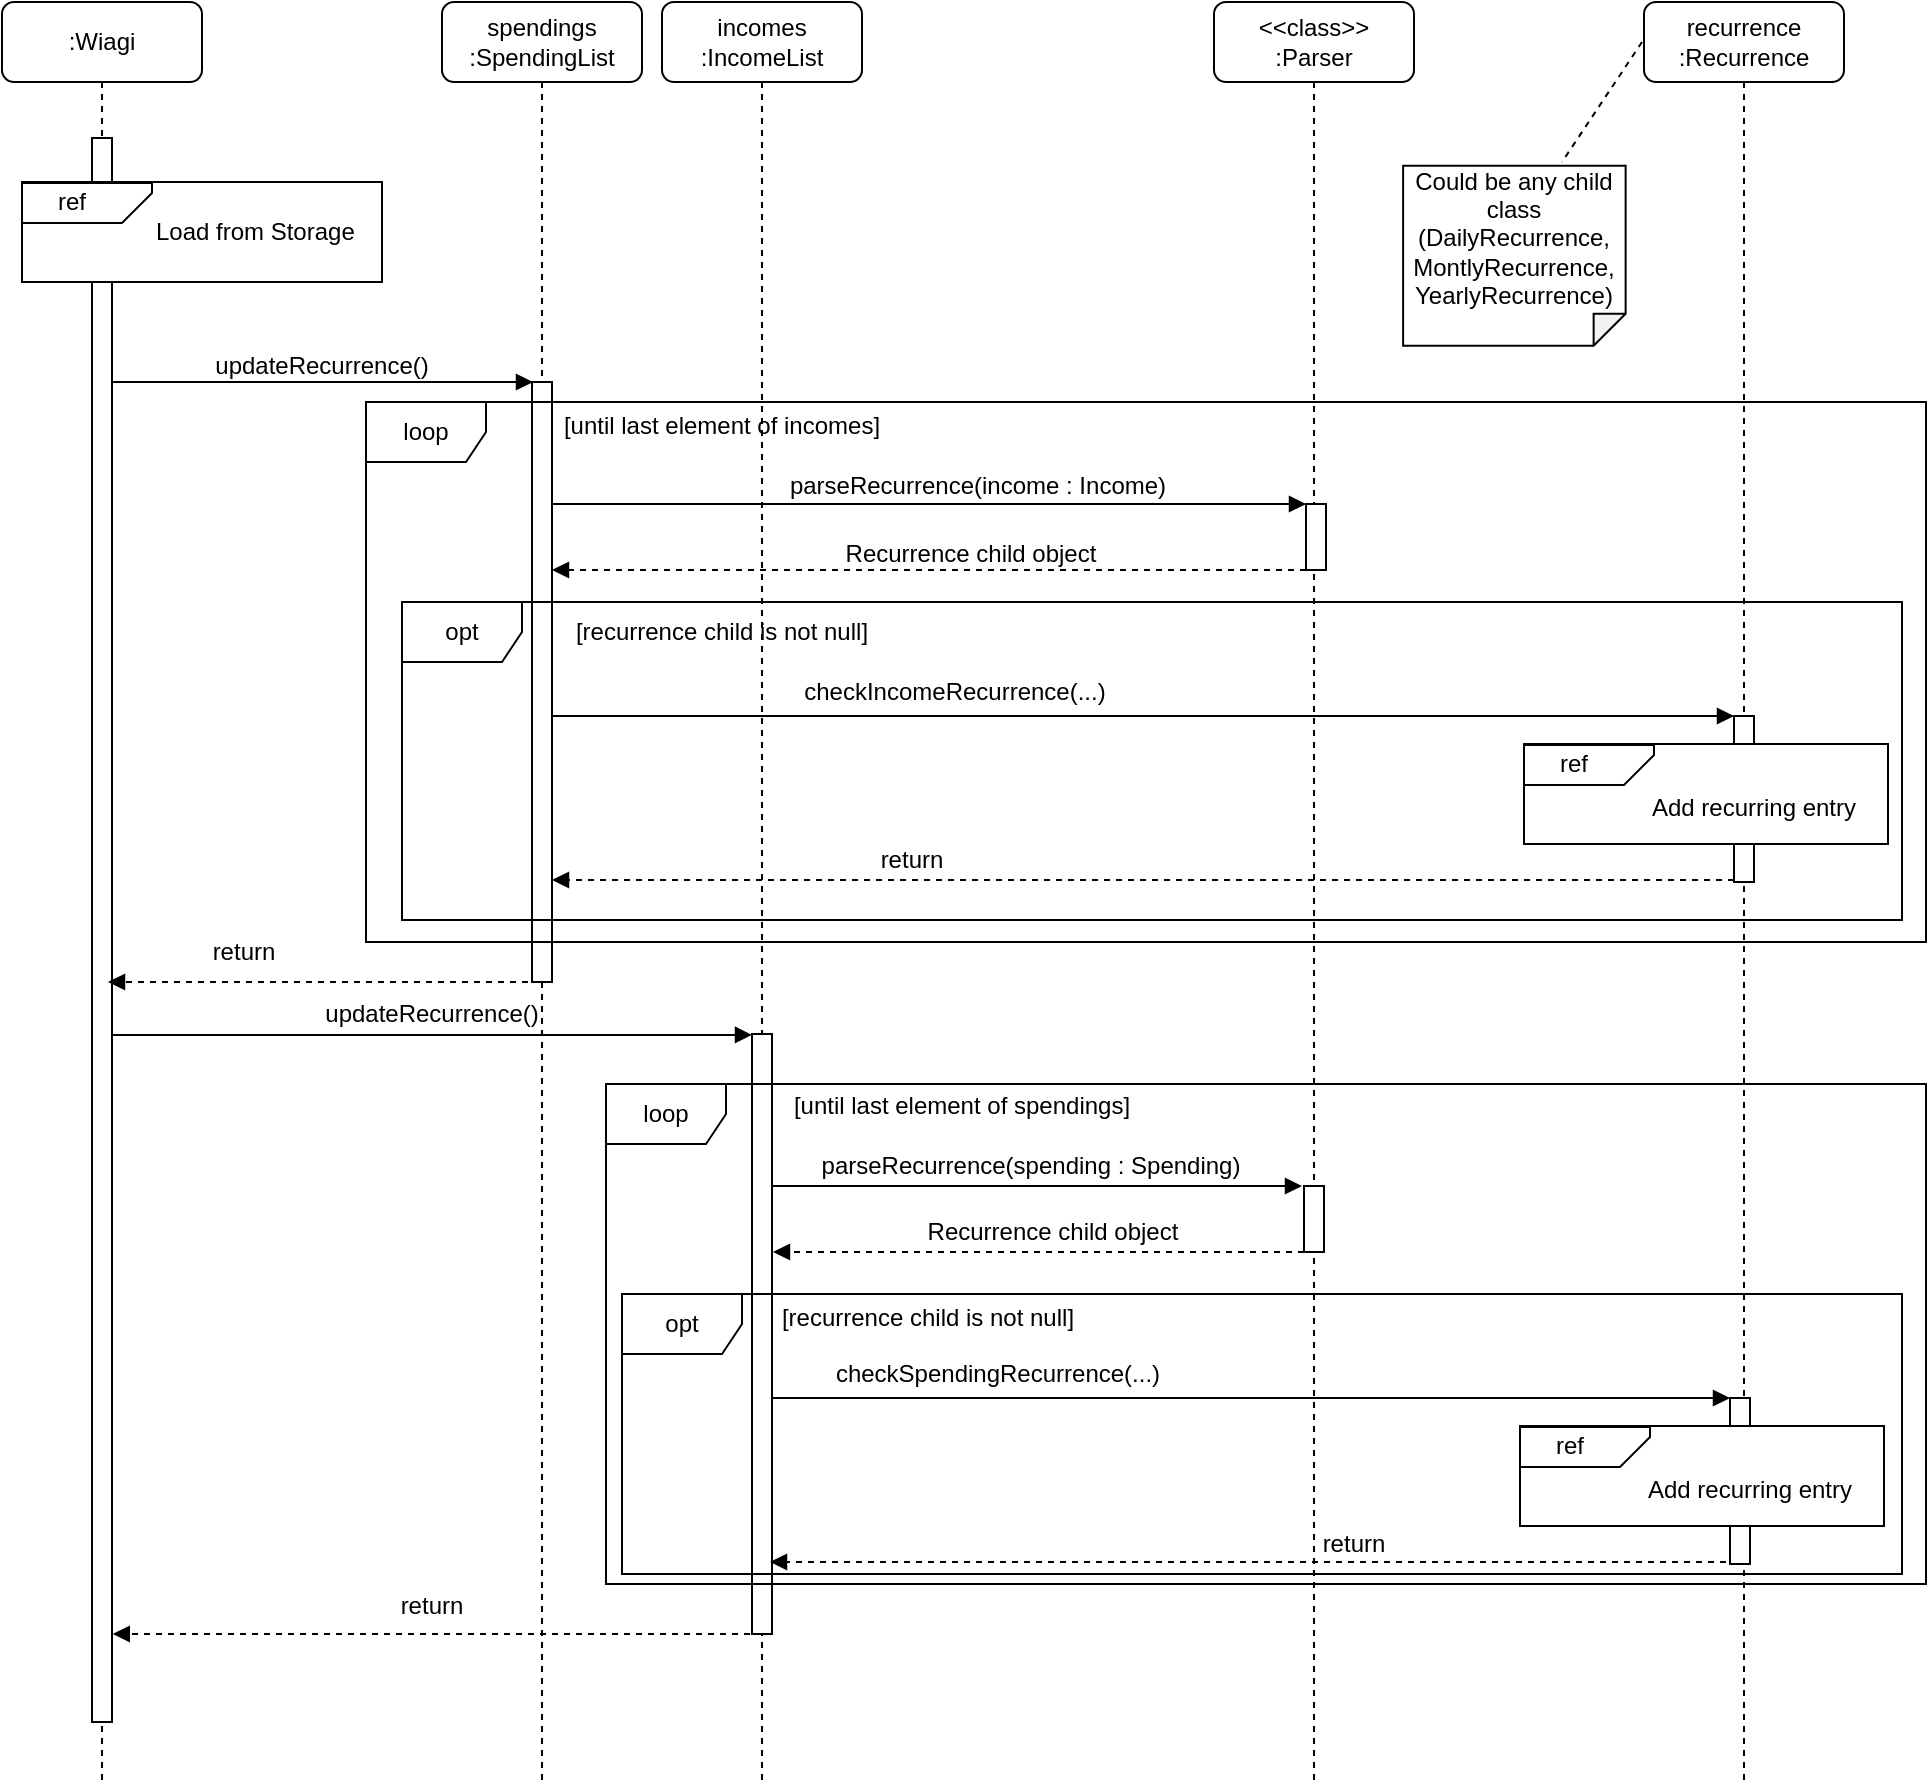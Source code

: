 <mxGraphModel dx="1360" dy="916" grid="1" gridSize="10" guides="1" tooltips="1" connect="1" arrows="1" fold="1" page="1" pageScale="1" pageWidth="827" pageHeight="1169" math="0" shadow="0">
  <root>
    <mxCell id="0" />
    <mxCell id="1" parent="0" />
    <mxCell id="8kUsYUT2bKm_VSwphkvY-1" value="incomes :IncomeList" style="shape=umlLifeline;rounded=1;perimeter=lifelinePerimeter;whiteSpace=wrap;html=1;container=0;dropTarget=0;collapsible=0;recursiveResize=0;outlineConnect=0;portConstraint=eastwest;newEdgeStyle={&quot;edgeStyle&quot;:&quot;elbowEdgeStyle&quot;,&quot;elbow&quot;:&quot;vertical&quot;,&quot;curved&quot;:0,&quot;rounded&quot;:0};" vertex="1" parent="1">
      <mxGeometry x="370" y="40" width="100" height="890" as="geometry" />
    </mxCell>
    <mxCell id="8kUsYUT2bKm_VSwphkvY-2" value="" style="html=1;points=[];perimeter=orthogonalPerimeter;outlineConnect=0;targetShapes=umlLifeline;portConstraint=eastwest;newEdgeStyle={&quot;edgeStyle&quot;:&quot;elbowEdgeStyle&quot;,&quot;elbow&quot;:&quot;vertical&quot;,&quot;curved&quot;:0,&quot;rounded&quot;:0};" vertex="1" parent="1">
      <mxGeometry x="415" y="556" width="10" height="300" as="geometry" />
    </mxCell>
    <mxCell id="8kUsYUT2bKm_VSwphkvY-4" value="spendings :SpendingList" style="shape=umlLifeline;rounded=1;perimeter=lifelinePerimeter;whiteSpace=wrap;html=1;container=0;dropTarget=0;collapsible=0;recursiveResize=0;outlineConnect=0;portConstraint=eastwest;newEdgeStyle={&quot;edgeStyle&quot;:&quot;elbowEdgeStyle&quot;,&quot;elbow&quot;:&quot;vertical&quot;,&quot;curved&quot;:0,&quot;rounded&quot;:0};" vertex="1" parent="1">
      <mxGeometry x="260" y="40" width="100" height="890" as="geometry" />
    </mxCell>
    <mxCell id="8kUsYUT2bKm_VSwphkvY-5" value=":Wiagi" style="shape=umlLifeline;rounded=1;perimeter=lifelinePerimeter;whiteSpace=wrap;html=1;container=0;dropTarget=0;collapsible=0;recursiveResize=0;outlineConnect=0;portConstraint=eastwest;newEdgeStyle={&quot;edgeStyle&quot;:&quot;elbowEdgeStyle&quot;,&quot;elbow&quot;:&quot;vertical&quot;,&quot;curved&quot;:0,&quot;rounded&quot;:0};" vertex="1" parent="1">
      <mxGeometry x="40" y="40" width="100" height="890" as="geometry" />
    </mxCell>
    <mxCell id="8kUsYUT2bKm_VSwphkvY-6" value="" style="html=1;points=[];perimeter=orthogonalPerimeter;outlineConnect=0;targetShapes=umlLifeline;portConstraint=eastwest;newEdgeStyle={&quot;edgeStyle&quot;:&quot;elbowEdgeStyle&quot;,&quot;elbow&quot;:&quot;vertical&quot;,&quot;curved&quot;:0,&quot;rounded&quot;:0};" vertex="1" parent="8kUsYUT2bKm_VSwphkvY-5">
      <mxGeometry x="45" y="68" width="10" height="792" as="geometry" />
    </mxCell>
    <mxCell id="8kUsYUT2bKm_VSwphkvY-7" value="&amp;nbsp; &amp;nbsp; &amp;nbsp; &amp;nbsp; &amp;nbsp; &amp;nbsp; &amp;nbsp; &amp;nbsp; Load from Storage" style="rounded=0;whiteSpace=wrap;html=1;" vertex="1" parent="1">
      <mxGeometry x="50" y="130" width="180" height="50" as="geometry" />
    </mxCell>
    <mxCell id="8kUsYUT2bKm_VSwphkvY-8" value="" style="shape=card;whiteSpace=wrap;html=1;rotation=90;size=15;flipV=0;flipH=1;" vertex="1" parent="1">
      <mxGeometry x="72.5" y="108" width="20" height="65" as="geometry" />
    </mxCell>
    <mxCell id="8kUsYUT2bKm_VSwphkvY-9" value="ref" style="text;html=1;align=center;verticalAlign=middle;whiteSpace=wrap;rounded=0;" vertex="1" parent="1">
      <mxGeometry x="57" y="130" width="36" height="20" as="geometry" />
    </mxCell>
    <mxCell id="8kUsYUT2bKm_VSwphkvY-10" value="" style="endArrow=block;html=1;rounded=0;endFill=1;" edge="1" parent="1" source="8kUsYUT2bKm_VSwphkvY-6">
      <mxGeometry width="50" height="50" relative="1" as="geometry">
        <mxPoint x="100" y="230" as="sourcePoint" />
        <mxPoint x="305.5" y="230" as="targetPoint" />
      </mxGeometry>
    </mxCell>
    <mxCell id="8kUsYUT2bKm_VSwphkvY-11" value="" style="html=1;points=[];perimeter=orthogonalPerimeter;outlineConnect=0;targetShapes=umlLifeline;portConstraint=eastwest;newEdgeStyle={&quot;edgeStyle&quot;:&quot;elbowEdgeStyle&quot;,&quot;elbow&quot;:&quot;vertical&quot;,&quot;curved&quot;:0,&quot;rounded&quot;:0};" vertex="1" parent="1">
      <mxGeometry x="305" y="230" width="10" height="300" as="geometry" />
    </mxCell>
    <mxCell id="8kUsYUT2bKm_VSwphkvY-12" value="updateRecurrence()" style="text;html=1;align=center;verticalAlign=middle;whiteSpace=wrap;rounded=0;" vertex="1" parent="1">
      <mxGeometry x="170" y="207" width="60" height="30" as="geometry" />
    </mxCell>
    <mxCell id="8kUsYUT2bKm_VSwphkvY-13" value="&amp;lt;&amp;lt;class&amp;gt;&amp;gt;&lt;br&gt;:Parser" style="shape=umlLifeline;rounded=1;perimeter=lifelinePerimeter;whiteSpace=wrap;html=1;container=0;dropTarget=0;collapsible=0;recursiveResize=0;outlineConnect=0;portConstraint=eastwest;newEdgeStyle={&quot;edgeStyle&quot;:&quot;elbowEdgeStyle&quot;,&quot;elbow&quot;:&quot;vertical&quot;,&quot;curved&quot;:0,&quot;rounded&quot;:0};" vertex="1" parent="1">
      <mxGeometry x="646" y="40" width="100" height="890" as="geometry" />
    </mxCell>
    <mxCell id="8kUsYUT2bKm_VSwphkvY-14" value="recurrence :Recurrence&lt;span style=&quot;color: rgba(0, 0, 0, 0); font-family: monospace; font-size: 0px; text-align: start; text-wrap-mode: nowrap;&quot;&gt;%3CmxGraphModel%3E%3Croot%3E%3CmxCell%20id%3D%220%22%2F%3E%3CmxCell%20id%3D%221%22%20parent%3D%220%22%2F%3E%3CmxCell%20id%3D%222%22%20value%3D%22%26amp%3Blt%3B%26amp%3Blt%3Bclass%26amp%3Bgt%3B%26amp%3Bgt%3B%26lt%3Bbr%26gt%3B%3AParser%22%20style%3D%22shape%3DumlLifeline%3Bperimeter%3DlifelinePerimeter%3BwhiteSpace%3Dwrap%3Bhtml%3D1%3Bcontainer%3D0%3BdropTarget%3D0%3Bcollapsible%3D0%3BrecursiveResize%3D0%3BoutlineConnect%3D0%3BportConstraint%3Deastwest%3BnewEdgeStyle%3D%7B%26quot%3BedgeStyle%26quot%3B%3A%26quot%3BelbowEdgeStyle%26quot%3B%2C%26quot%3Belbow%26quot%3B%3A%26quot%3Bvertical%26quot%3B%2C%26quot%3Bcurved%26quot%3B%3A0%2C%26quot%3Brounded%26quot%3B%3A0%7D%3B%22%20vertex%3D%221%22%20parent%3D%221%22%3E%3CmxGeometry%20x%3D%22509%22%20y%3D%2240%22%20width%3D%22100%22%20height%3D%22390%22%20as%3D%22geometry%22%2F%3E%3C%2FmxCell%3E%3CmxCell%20id%3D%223%22%20value%3D%22%22%20style%3D%22html%3D1%3Bpoints%3D%5B%5D%3Bperimeter%3DorthogonalPerimeter%3BoutlineConnect%3D0%3BtargetShapes%3DumlLifeline%3BportConstraint%3Deastwest%3BnewEdgeStyle%3D%7B%26quot%3BedgeStyle%26quot%3B%3A%26quot%3BelbowEdgeStyle%26quot%3B%2C%26quot%3Belbow%26quot%3B%3A%26quot%3Bvertical%26quot%3B%2C%26quot%3Bcurved%26quot%3B%3A0%2C%26quot%3Brounded%26quot%3B%3A0%7D%3B%22%20vertex%3D%221%22%20parent%3D%222%22%3E%3CmxGeometry%20x%3D%2245%22%20y%3D%22202%22%20width%3D%2210%22%20height%3D%2233%22%20as%3D%22geometry%22%2F%3E%3C%2FmxCell%3E%3C%2Froot%3E%3C%2FmxGraphModel%3E&lt;/span&gt;" style="shape=umlLifeline;rounded=1;perimeter=lifelinePerimeter;whiteSpace=wrap;html=1;container=0;dropTarget=0;collapsible=0;recursiveResize=0;outlineConnect=0;portConstraint=eastwest;newEdgeStyle={&quot;edgeStyle&quot;:&quot;elbowEdgeStyle&quot;,&quot;elbow&quot;:&quot;vertical&quot;,&quot;curved&quot;:0,&quot;rounded&quot;:0};" vertex="1" parent="1">
      <mxGeometry x="861" y="40" width="100" height="890" as="geometry" />
    </mxCell>
    <mxCell id="8kUsYUT2bKm_VSwphkvY-16" value="" style="shape=note;whiteSpace=wrap;html=1;backgroundOutline=1;darkOpacity=0.05;rotation=-90;size=16;flipV=1;flipH=1;" vertex="1" parent="1">
      <mxGeometry x="751.16" y="111.22" width="90.06" height="111.25" as="geometry" />
    </mxCell>
    <mxCell id="8kUsYUT2bKm_VSwphkvY-17" value="&lt;font style=&quot;font-size: 12px;&quot;&gt;Could be any child class (DailyRecurrence, MontlyRecurrence, YearlyRecurrence)&lt;/font&gt;" style="text;html=1;align=center;verticalAlign=middle;whiteSpace=wrap;rounded=0;" vertex="1" parent="1">
      <mxGeometry x="743.38" y="143" width="105.62" height="30" as="geometry" />
    </mxCell>
    <mxCell id="8kUsYUT2bKm_VSwphkvY-18" value="" style="html=1;points=[];perimeter=orthogonalPerimeter;outlineConnect=0;targetShapes=umlLifeline;portConstraint=eastwest;newEdgeStyle={&quot;edgeStyle&quot;:&quot;elbowEdgeStyle&quot;,&quot;elbow&quot;:&quot;vertical&quot;,&quot;curved&quot;:0,&quot;rounded&quot;:0};" vertex="1" parent="1">
      <mxGeometry x="692" y="291" width="10" height="33" as="geometry" />
    </mxCell>
    <mxCell id="8kUsYUT2bKm_VSwphkvY-19" value="" style="endArrow=block;html=1;rounded=0;endFill=1;" edge="1" parent="1" target="8kUsYUT2bKm_VSwphkvY-18">
      <mxGeometry width="50" height="50" relative="1" as="geometry">
        <mxPoint x="315" y="291" as="sourcePoint" />
        <mxPoint x="632" y="291" as="targetPoint" />
      </mxGeometry>
    </mxCell>
    <mxCell id="8kUsYUT2bKm_VSwphkvY-20" value="parseRecurrence(income : Income&lt;span style=&quot;background-color: initial;&quot;&gt;)&lt;/span&gt;" style="text;html=1;align=center;verticalAlign=middle;whiteSpace=wrap;rounded=0;" vertex="1" parent="1">
      <mxGeometry x="423" y="267" width="210" height="30" as="geometry" />
    </mxCell>
    <mxCell id="8kUsYUT2bKm_VSwphkvY-21" value="" style="endArrow=block;dashed=1;html=1;rounded=0;endFill=1;" edge="1" parent="1" source="8kUsYUT2bKm_VSwphkvY-18">
      <mxGeometry width="50" height="50" relative="1" as="geometry">
        <mxPoint x="525" y="324" as="sourcePoint" />
        <mxPoint x="315" y="324" as="targetPoint" />
      </mxGeometry>
    </mxCell>
    <mxCell id="8kUsYUT2bKm_VSwphkvY-22" value="Recurrence child object" style="text;html=1;align=center;verticalAlign=middle;whiteSpace=wrap;rounded=0;" vertex="1" parent="1">
      <mxGeometry x="427" y="301" width="195" height="30" as="geometry" />
    </mxCell>
    <mxCell id="8kUsYUT2bKm_VSwphkvY-23" value="" style="html=1;points=[];perimeter=orthogonalPerimeter;outlineConnect=0;targetShapes=umlLifeline;portConstraint=eastwest;newEdgeStyle={&quot;edgeStyle&quot;:&quot;elbowEdgeStyle&quot;,&quot;elbow&quot;:&quot;vertical&quot;,&quot;curved&quot;:0,&quot;rounded&quot;:0};" vertex="1" parent="1">
      <mxGeometry x="906" y="397" width="10" height="83" as="geometry" />
    </mxCell>
    <mxCell id="8kUsYUT2bKm_VSwphkvY-24" value="" style="endArrow=block;html=1;rounded=0;endFill=1;" edge="1" parent="1" target="8kUsYUT2bKm_VSwphkvY-23">
      <mxGeometry width="50" height="50" relative="1" as="geometry">
        <mxPoint x="315" y="397" as="sourcePoint" />
        <mxPoint x="752" y="397" as="targetPoint" />
      </mxGeometry>
    </mxCell>
    <mxCell id="8kUsYUT2bKm_VSwphkvY-25" value="checkIncomeRecurrence(...)" style="text;html=1;align=center;verticalAlign=middle;whiteSpace=wrap;rounded=0;" vertex="1" parent="1">
      <mxGeometry x="300.38" y="370" width="433" height="30" as="geometry" />
    </mxCell>
    <mxCell id="8kUsYUT2bKm_VSwphkvY-26" value="loop" style="shape=umlFrame;whiteSpace=wrap;html=1;pointerEvents=0;" vertex="1" parent="1">
      <mxGeometry x="222" y="240" width="780" height="270" as="geometry" />
    </mxCell>
    <mxCell id="8kUsYUT2bKm_VSwphkvY-27" value="[until last element of incomes]" style="text;html=1;align=center;verticalAlign=middle;whiteSpace=wrap;rounded=0;" vertex="1" parent="1">
      <mxGeometry x="295" y="237" width="210" height="30" as="geometry" />
    </mxCell>
    <mxCell id="8kUsYUT2bKm_VSwphkvY-28" value="" style="rounded=0;whiteSpace=wrap;html=1;" vertex="1" parent="1">
      <mxGeometry x="801" y="411" width="182" height="50" as="geometry" />
    </mxCell>
    <mxCell id="8kUsYUT2bKm_VSwphkvY-29" value="" style="shape=card;whiteSpace=wrap;html=1;rotation=90;size=15;flipV=0;flipH=1;" vertex="1" parent="1">
      <mxGeometry x="823.5" y="389" width="20" height="65" as="geometry" />
    </mxCell>
    <mxCell id="8kUsYUT2bKm_VSwphkvY-30" value="ref" style="text;html=1;align=center;verticalAlign=middle;whiteSpace=wrap;rounded=0;" vertex="1" parent="1">
      <mxGeometry x="808" y="411" width="36" height="20" as="geometry" />
    </mxCell>
    <mxCell id="8kUsYUT2bKm_VSwphkvY-31" value="Add recurring entry" style="text;html=1;align=center;verticalAlign=middle;whiteSpace=wrap;rounded=0;" vertex="1" parent="1">
      <mxGeometry x="861" y="430" width="110" height="26" as="geometry" />
    </mxCell>
    <mxCell id="8kUsYUT2bKm_VSwphkvY-32" value="" style="endArrow=block;dashed=1;html=1;rounded=0;endFill=1;" edge="1" parent="1" source="8kUsYUT2bKm_VSwphkvY-23">
      <mxGeometry width="50" height="50" relative="1" as="geometry">
        <mxPoint x="902" y="479" as="sourcePoint" />
        <mxPoint x="315" y="479" as="targetPoint" />
      </mxGeometry>
    </mxCell>
    <mxCell id="8kUsYUT2bKm_VSwphkvY-33" value="return" style="text;html=1;align=center;verticalAlign=middle;whiteSpace=wrap;rounded=0;" vertex="1" parent="1">
      <mxGeometry x="465" y="453" width="60" height="31" as="geometry" />
    </mxCell>
    <mxCell id="8kUsYUT2bKm_VSwphkvY-34" value="" style="html=1;points=[];perimeter=orthogonalPerimeter;outlineConnect=0;targetShapes=umlLifeline;portConstraint=eastwest;newEdgeStyle={&quot;edgeStyle&quot;:&quot;elbowEdgeStyle&quot;,&quot;elbow&quot;:&quot;vertical&quot;,&quot;curved&quot;:0,&quot;rounded&quot;:0};" vertex="1" parent="1">
      <mxGeometry x="691" y="632" width="10" height="33" as="geometry" />
    </mxCell>
    <mxCell id="8kUsYUT2bKm_VSwphkvY-35" value="" style="endArrow=block;html=1;rounded=0;endFill=1;" edge="1" parent="1">
      <mxGeometry width="50" height="50" relative="1" as="geometry">
        <mxPoint x="425" y="632" as="sourcePoint" />
        <mxPoint x="690" y="632" as="targetPoint" />
      </mxGeometry>
    </mxCell>
    <mxCell id="8kUsYUT2bKm_VSwphkvY-36" value="parseRecurrence(spending : Spending&lt;span style=&quot;background-color: initial;&quot;&gt;)&lt;/span&gt;" style="text;html=1;align=center;verticalAlign=middle;whiteSpace=wrap;rounded=0;" vertex="1" parent="1">
      <mxGeometry x="444" y="607" width="221" height="30" as="geometry" />
    </mxCell>
    <mxCell id="8kUsYUT2bKm_VSwphkvY-37" value="" style="endArrow=block;dashed=1;html=1;rounded=0;endFill=1;" edge="1" parent="1" source="8kUsYUT2bKm_VSwphkvY-34">
      <mxGeometry width="50" height="50" relative="1" as="geometry">
        <mxPoint x="639.0" y="665" as="sourcePoint" />
        <mxPoint x="425.5" y="665" as="targetPoint" />
      </mxGeometry>
    </mxCell>
    <mxCell id="8kUsYUT2bKm_VSwphkvY-38" value="Recurrence child object" style="text;html=1;align=center;verticalAlign=middle;whiteSpace=wrap;rounded=0;" vertex="1" parent="1">
      <mxGeometry x="468" y="640" width="195" height="30" as="geometry" />
    </mxCell>
    <mxCell id="8kUsYUT2bKm_VSwphkvY-39" value="" style="html=1;points=[];perimeter=orthogonalPerimeter;outlineConnect=0;targetShapes=umlLifeline;portConstraint=eastwest;newEdgeStyle={&quot;edgeStyle&quot;:&quot;elbowEdgeStyle&quot;,&quot;elbow&quot;:&quot;vertical&quot;,&quot;curved&quot;:0,&quot;rounded&quot;:0};" vertex="1" parent="1">
      <mxGeometry x="904" y="738" width="10" height="83" as="geometry" />
    </mxCell>
    <mxCell id="8kUsYUT2bKm_VSwphkvY-40" value="" style="endArrow=block;html=1;rounded=0;endFill=1;" edge="1" parent="1" source="8kUsYUT2bKm_VSwphkvY-2" target="8kUsYUT2bKm_VSwphkvY-39">
      <mxGeometry width="50" height="50" relative="1" as="geometry">
        <mxPoint x="313" y="738" as="sourcePoint" />
        <mxPoint x="750" y="738" as="targetPoint" />
      </mxGeometry>
    </mxCell>
    <mxCell id="8kUsYUT2bKm_VSwphkvY-41" value="checkSpendingRecurrence(...)" style="text;html=1;align=center;verticalAlign=middle;whiteSpace=wrap;rounded=0;" vertex="1" parent="1">
      <mxGeometry x="424.5" y="711" width="225.5" height="30" as="geometry" />
    </mxCell>
    <mxCell id="8kUsYUT2bKm_VSwphkvY-42" value="loop" style="shape=umlFrame;whiteSpace=wrap;html=1;pointerEvents=0;" vertex="1" parent="1">
      <mxGeometry x="342" y="581" width="660" height="250" as="geometry" />
    </mxCell>
    <mxCell id="8kUsYUT2bKm_VSwphkvY-43" value="[until last element of spendings]" style="text;html=1;align=center;verticalAlign=middle;whiteSpace=wrap;rounded=0;" vertex="1" parent="1">
      <mxGeometry x="415" y="577" width="210" height="30" as="geometry" />
    </mxCell>
    <mxCell id="8kUsYUT2bKm_VSwphkvY-44" value="" style="rounded=0;whiteSpace=wrap;html=1;" vertex="1" parent="1">
      <mxGeometry x="799" y="752" width="182" height="50" as="geometry" />
    </mxCell>
    <mxCell id="8kUsYUT2bKm_VSwphkvY-45" value="" style="shape=card;whiteSpace=wrap;html=1;rotation=90;size=15;flipV=0;flipH=1;" vertex="1" parent="1">
      <mxGeometry x="821.5" y="730" width="20" height="65" as="geometry" />
    </mxCell>
    <mxCell id="8kUsYUT2bKm_VSwphkvY-46" value="ref" style="text;html=1;align=center;verticalAlign=middle;whiteSpace=wrap;rounded=0;" vertex="1" parent="1">
      <mxGeometry x="806" y="752" width="36" height="20" as="geometry" />
    </mxCell>
    <mxCell id="8kUsYUT2bKm_VSwphkvY-47" value="Add recurring entry" style="text;html=1;align=center;verticalAlign=middle;whiteSpace=wrap;rounded=0;" vertex="1" parent="1">
      <mxGeometry x="859" y="771" width="110" height="26" as="geometry" />
    </mxCell>
    <mxCell id="8kUsYUT2bKm_VSwphkvY-48" value="" style="endArrow=block;dashed=1;html=1;rounded=0;endFill=1;" edge="1" parent="1">
      <mxGeometry width="50" height="50" relative="1" as="geometry">
        <mxPoint x="902" y="820" as="sourcePoint" />
        <mxPoint x="424" y="820" as="targetPoint" />
      </mxGeometry>
    </mxCell>
    <mxCell id="8kUsYUT2bKm_VSwphkvY-49" value="return" style="text;html=1;align=center;verticalAlign=middle;whiteSpace=wrap;rounded=0;" vertex="1" parent="1">
      <mxGeometry x="686" y="795" width="60" height="31" as="geometry" />
    </mxCell>
    <mxCell id="8kUsYUT2bKm_VSwphkvY-50" value="" style="endArrow=block;dashed=1;html=1;rounded=0;endFill=1;" edge="1" parent="1">
      <mxGeometry width="50" height="50" relative="1" as="geometry">
        <mxPoint x="303" y="530" as="sourcePoint" />
        <mxPoint x="93" y="530" as="targetPoint" />
      </mxGeometry>
    </mxCell>
    <mxCell id="8kUsYUT2bKm_VSwphkvY-51" value="return" style="text;html=1;align=center;verticalAlign=middle;whiteSpace=wrap;rounded=0;" vertex="1" parent="1">
      <mxGeometry x="131" y="499" width="60" height="31" as="geometry" />
    </mxCell>
    <mxCell id="8kUsYUT2bKm_VSwphkvY-52" value="" style="endArrow=block;html=1;rounded=0;endFill=1;" edge="1" parent="1" source="8kUsYUT2bKm_VSwphkvY-6">
      <mxGeometry width="50" height="50" relative="1" as="geometry">
        <mxPoint x="93" y="556.47" as="sourcePoint" />
        <mxPoint x="415" y="556.47" as="targetPoint" />
      </mxGeometry>
    </mxCell>
    <mxCell id="8kUsYUT2bKm_VSwphkvY-53" value="updateRecurrence()" style="text;html=1;align=center;verticalAlign=middle;whiteSpace=wrap;rounded=0;" vertex="1" parent="1">
      <mxGeometry x="225" y="531" width="60" height="30" as="geometry" />
    </mxCell>
    <mxCell id="8kUsYUT2bKm_VSwphkvY-54" value="" style="endArrow=block;dashed=1;html=1;rounded=0;endFill=1;" edge="1" parent="1">
      <mxGeometry width="50" height="50" relative="1" as="geometry">
        <mxPoint x="420" y="856" as="sourcePoint" />
        <mxPoint x="95.389" y="856.0" as="targetPoint" />
      </mxGeometry>
    </mxCell>
    <mxCell id="8kUsYUT2bKm_VSwphkvY-55" value="return" style="text;html=1;align=center;verticalAlign=middle;whiteSpace=wrap;rounded=0;" vertex="1" parent="1">
      <mxGeometry x="225" y="826" width="60" height="31" as="geometry" />
    </mxCell>
    <mxCell id="8kUsYUT2bKm_VSwphkvY-56" value="opt" style="shape=umlFrame;whiteSpace=wrap;html=1;pointerEvents=0;" vertex="1" parent="1">
      <mxGeometry x="240" y="340" width="750" height="159" as="geometry" />
    </mxCell>
    <mxCell id="8kUsYUT2bKm_VSwphkvY-57" value="[recurrence child is not null]" style="text;html=1;align=center;verticalAlign=middle;whiteSpace=wrap;rounded=0;" vertex="1" parent="1">
      <mxGeometry x="295" y="340" width="210" height="30" as="geometry" />
    </mxCell>
    <mxCell id="8kUsYUT2bKm_VSwphkvY-58" value="opt" style="shape=umlFrame;whiteSpace=wrap;html=1;pointerEvents=0;" vertex="1" parent="1">
      <mxGeometry x="350" y="686" width="640" height="140" as="geometry" />
    </mxCell>
    <mxCell id="8kUsYUT2bKm_VSwphkvY-59" value="[recurrence child is not null]" style="text;html=1;align=center;verticalAlign=middle;whiteSpace=wrap;rounded=0;" vertex="1" parent="1">
      <mxGeometry x="397.5" y="683" width="210" height="30" as="geometry" />
    </mxCell>
    <mxCell id="dYS6qZjKBtVAGGHo33hT-4" value="" style="endArrow=none;dashed=1;html=1;rounded=0;" edge="1" parent="1">
      <mxGeometry width="50" height="50" relative="1" as="geometry">
        <mxPoint x="860" y="60" as="sourcePoint" />
        <mxPoint x="820" y="120" as="targetPoint" />
      </mxGeometry>
    </mxCell>
  </root>
</mxGraphModel>

